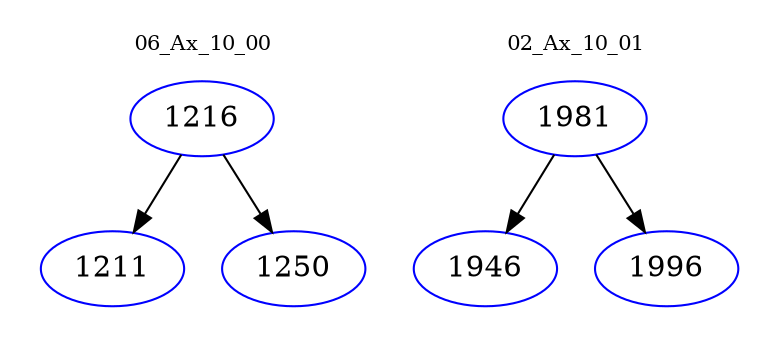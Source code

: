digraph{
subgraph cluster_0 {
color = white
label = "06_Ax_10_00";
fontsize=10;
T0_1216 [label="1216", color="blue"]
T0_1216 -> T0_1211 [color="black"]
T0_1211 [label="1211", color="blue"]
T0_1216 -> T0_1250 [color="black"]
T0_1250 [label="1250", color="blue"]
}
subgraph cluster_1 {
color = white
label = "02_Ax_10_01";
fontsize=10;
T1_1981 [label="1981", color="blue"]
T1_1981 -> T1_1946 [color="black"]
T1_1946 [label="1946", color="blue"]
T1_1981 -> T1_1996 [color="black"]
T1_1996 [label="1996", color="blue"]
}
}
